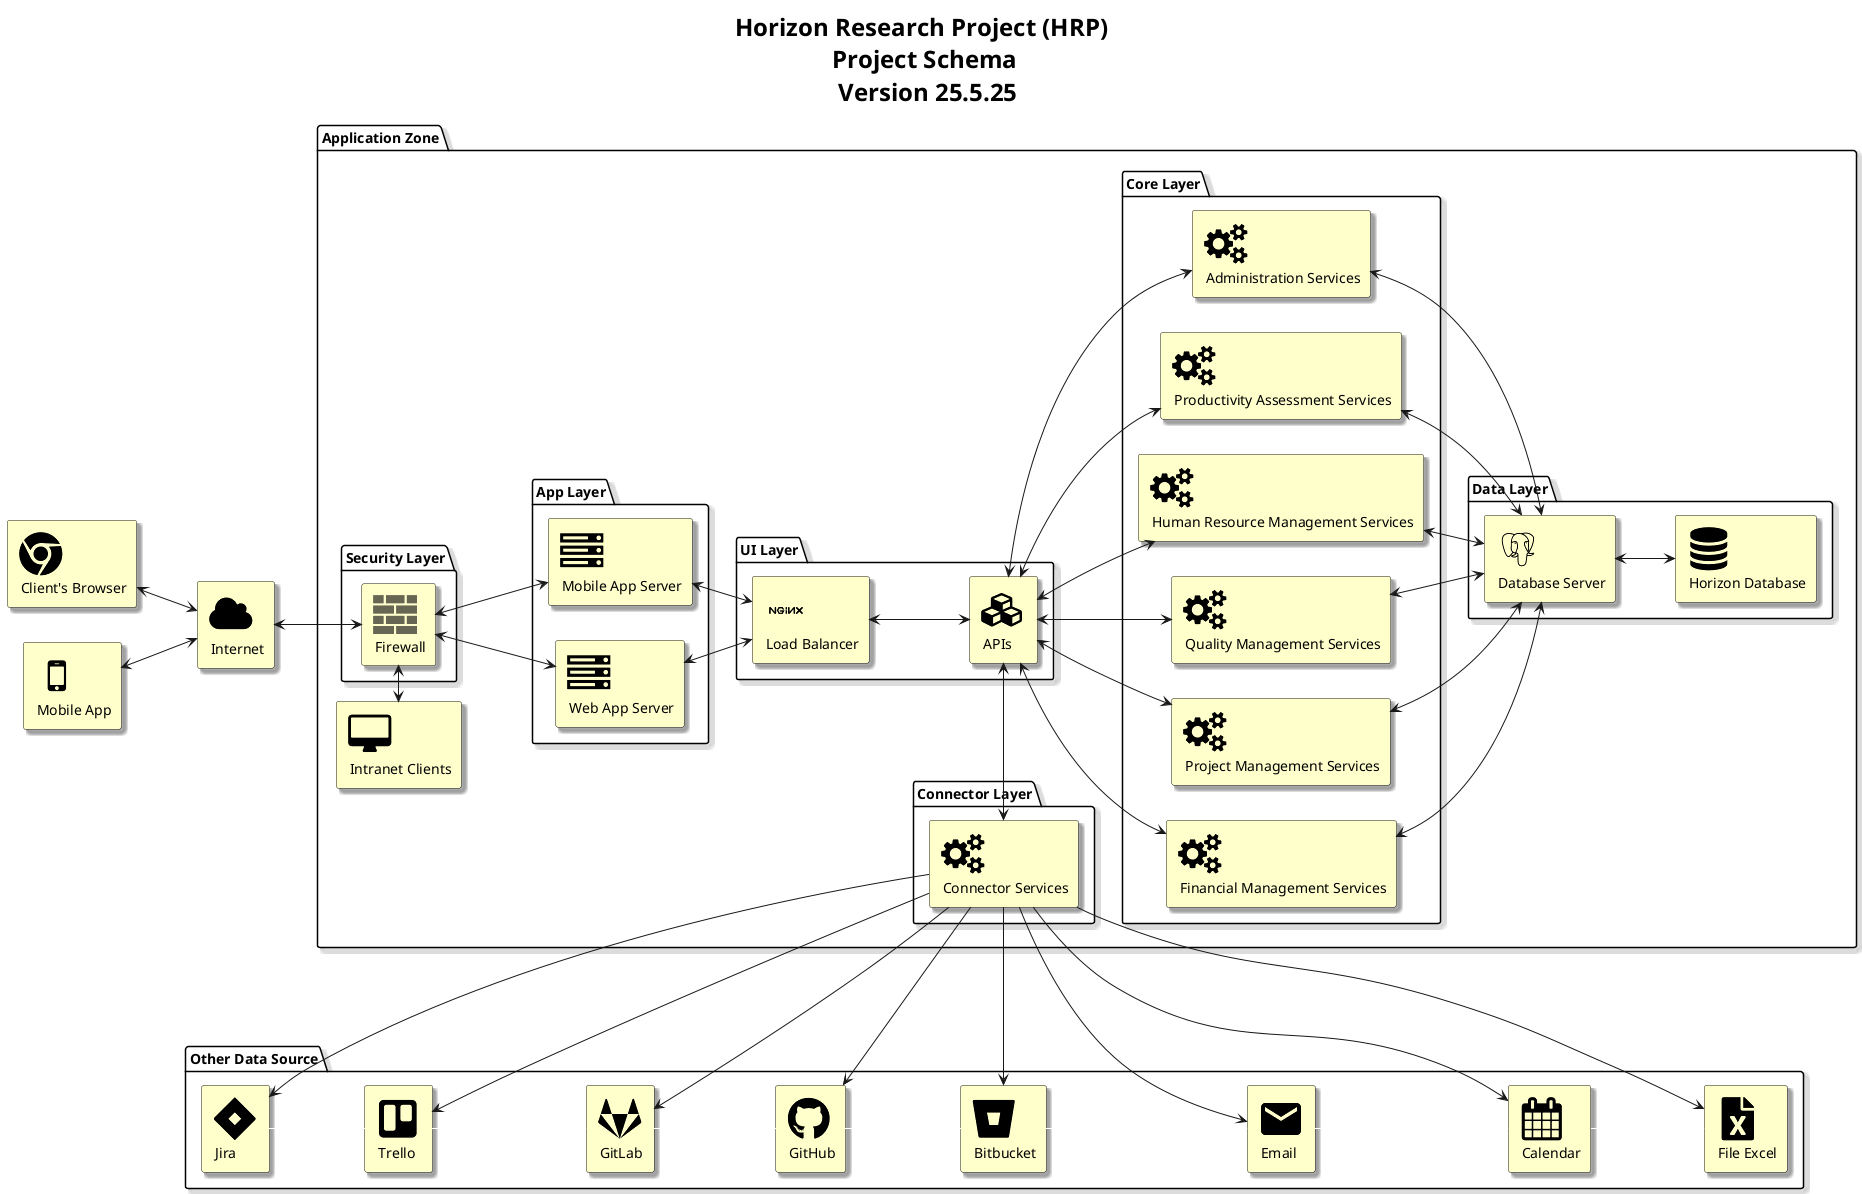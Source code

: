 @startuml
skinparam Shadowing True
skinparam TitleFontSize 24pt

left to right direction

!include <tupadr3/common>
!include <tupadr3/font-awesome/desktop>
!include <tupadr3/font-awesome/server>
!include <tupadr3/font-awesome/database>
!include <tupadr3/font-awesome/users>
!include <tupadr3/font-awesome/mobile>
!include <tupadr3/font-awesome/bank>
!include <tupadr3/font-awesome/cloud>
!include <tupadr3/font-awesome/chrome>
!include <tupadr3/font-awesome/cubes>
!include <tupadr3/font-awesome/cogs>
!include <tupadr3/font-awesome/calendar>
!include <tupadr3/font-awesome-5/jira>
!include <tupadr3/font-awesome-5/trello>
!include <tupadr3/font-awesome-5/gitlab>
!include <tupadr3/font-awesome-5/github>
!include <tupadr3/font-awesome-5/bitbucket>
!include <tupadr3/font-awesome-5/file_excel>
!include <tupadr3/material/email>
!include <tupadr3/devicons/postgresql>
!include <tupadr3/devicons/nginx>
!include <office/Concepts/firewall_orange>

title Horizon Research Project (HRP) \n Project Schema \n Version 25.5.25

package "Other Data Source" as otherDataSource{
        FA5_JIRA(jira, "Jira") #BUSINESS
        FA5_TRELLO(trello, "Trello") #BUSINESS
        FA5_GITLAB(gitlab, "GitLab") #BUSINESS
        FA5_GITHUB(github, "GitHub") #BUSINESS
        FA5_BITBUCKET(bitbucket, "Bitbucket") #BUSINESS
        MATERIAL_EMAIL(email, "Email") #BUSINESS
        FA_CALENDAR(calendar, "Calendar") #BUSINESS
        FA5_FILE_EXCEL(fileExcel, "File Excel") #BUSINESS
}

package "Application Zone" as HorizonSystem{
    package "App Layer" as appLayer{
        FA_SERVER(mobileAppServer, "Mobile App Server") #BUSINESS
        FA_SERVER(webAppServer, "Web App Server") #BUSINESS
    }

    package "UI Layer" as uiLayer{
        DEV_NGINX(webServer1, "Load Balancer") #BUSINESS
        FA_CUBES(apis, "APIs") #BUSINESS
    }

    package "Connector Layer" as conدectorLayer{
        FA_COGS(connectorService, "Connector Services") #BUSINESS
    }

    package "Core Layer" as coreLayer{
        FA_COGS(adminService, "Administration Services") #BUSINESS
        FA_COGS(paService, "Productivity Assessment Services") #BUSINESS
        FA_COGS(hrService, "Human Resource Management Services") #BUSINESS
        FA_COGS(qcService, "Quality Management Services") #BUSINESS
        FA_COGS(projectService, "Project Management Services") #BUSINESS
        FA_COGS(financialService, "Financial Management Services") #BUSINESS
    }

    package "Security Layer" as securityLayer{
        OFF_FIREWALL_ORANGE(firewall,"Firewall") #BUSINESS
    }
    package "Data Layer" as dataLayer{
        DEV_POSTGRESQL(databaseServer, "Database Server") #BUSINESS
        FA_DATABASE(database, "Horizon Database") #BUSINESS
    }
    
    FA_DESKTOP(userStation, "Intranet Clients") #BUSINESS
}

FA_CLOUD(internet, "Internet") #BUSINESS
FA_CHROME(client, "Client's Browser") #BUSINESS
FA_MOBILE(mobileApp, "Mobile App") #BUSINESS

client <--> internet
mobileApp <--> internet
internet <--> firewall
firewall <--> mobileAppServer
firewall <--> webAppServer
databaseServer <--> database
webServer1 <--> apis
connectorService <-> apis 
apis <--> adminService
apis <--> paService
apis <--> hrService
apis <--> qcService
apis <--> projectService
apis <--> financialService
jira <- connectorService
connectorService -u-> github
connectorService -> gitlab
connectorService -> trello
connectorService -u-> fileExcel 
connectorService -> bitbucket
connectorService -> calendar
connectorService -> email

jira -[#white]-> trello
trello -[#white]-> gitlab
gitlab -[#white]-> github
github -[#white]-> bitbucket
bitbucket -[#white]-> email
email -[#white]-> calendar
calendar -[#white]-> fileExcel

adminService <--> databaseServer
paService <--> databaseServer
hrService <--> databaseServer
qcService <--> databaseServer
projectService <--> databaseServer
financialService <--> databaseServer
mobileAppServer <--> webServer1
webAppServer <--> webServer1
userStation <-> firewall
@enduml